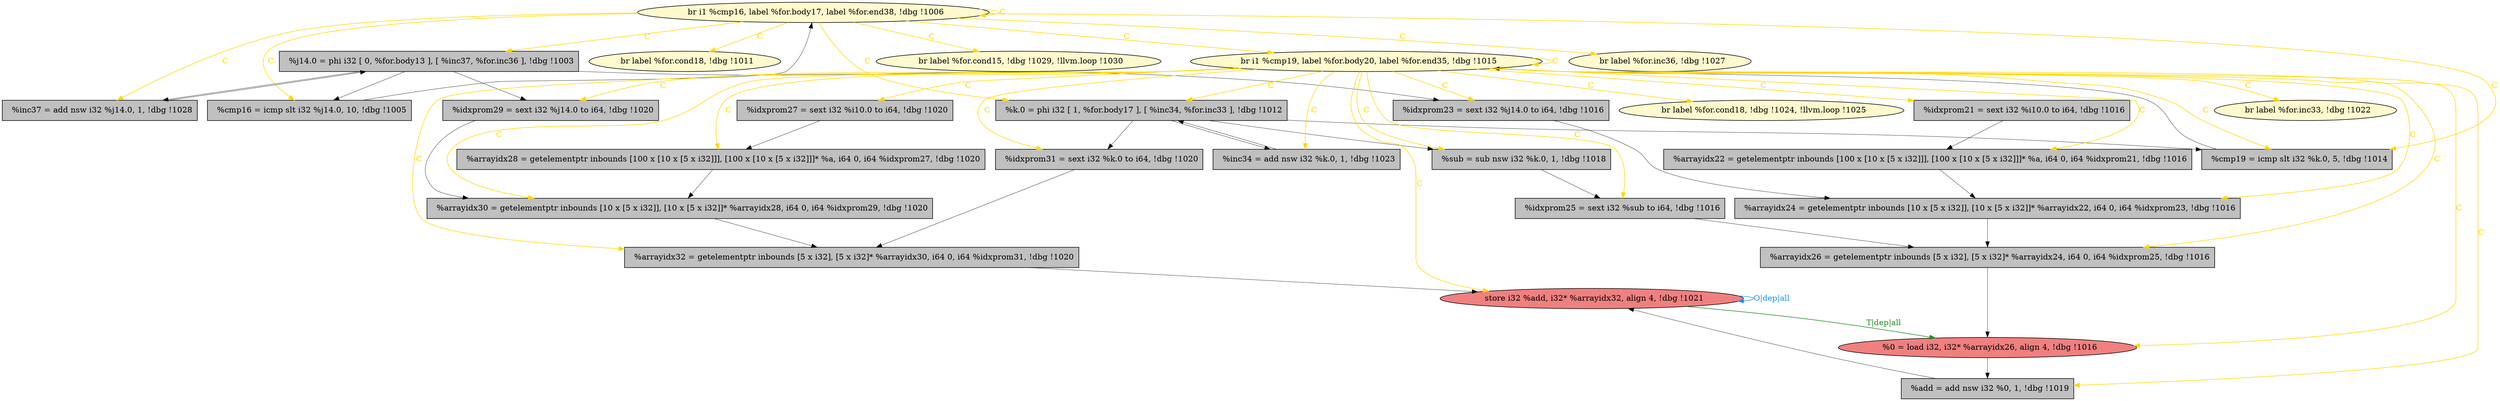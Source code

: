 
digraph G {


node773 [fillcolor=lemonchiffon,label="  br label %for.cond18, !dbg !1024, !llvm.loop !1025",shape=ellipse,style=filled ]
node772 [fillcolor=grey,label="  %j14.0 = phi i32 [ 0, %for.body13 ], [ %inc37, %for.inc36 ], !dbg !1003",shape=rectangle,style=filled ]
node770 [fillcolor=lemonchiffon,label="  br i1 %cmp16, label %for.body17, label %for.end38, !dbg !1006",shape=ellipse,style=filled ]
node767 [fillcolor=grey,label="  %idxprom29 = sext i32 %j14.0 to i64, !dbg !1020",shape=rectangle,style=filled ]
node764 [fillcolor=grey,label="  %cmp16 = icmp slt i32 %j14.0, 10, !dbg !1005",shape=rectangle,style=filled ]
node763 [fillcolor=grey,label="  %idxprom27 = sext i32 %i10.0 to i64, !dbg !1020",shape=rectangle,style=filled ]
node761 [fillcolor=grey,label="  %arrayidx26 = getelementptr inbounds [5 x i32], [5 x i32]* %arrayidx24, i64 0, i64 %idxprom25, !dbg !1016",shape=rectangle,style=filled ]
node771 [fillcolor=grey,label="  %k.0 = phi i32 [ 1, %for.body17 ], [ %inc34, %for.inc33 ], !dbg !1012",shape=rectangle,style=filled ]
node768 [fillcolor=lemonchiffon,label="  br label %for.cond18, !dbg !1011",shape=ellipse,style=filled ]
node750 [fillcolor=grey,label="  %inc37 = add nsw i32 %j14.0, 1, !dbg !1028",shape=rectangle,style=filled ]
node749 [fillcolor=lightcoral,label="  store i32 %add, i32* %arrayidx32, align 4, !dbg !1021",shape=ellipse,style=filled ]
node748 [fillcolor=grey,label="  %idxprom21 = sext i32 %i10.0 to i64, !dbg !1016",shape=rectangle,style=filled ]
node766 [fillcolor=grey,label="  %cmp19 = icmp slt i32 %k.0, 5, !dbg !1014",shape=rectangle,style=filled ]
node751 [fillcolor=grey,label="  %idxprom25 = sext i32 %sub to i64, !dbg !1016",shape=rectangle,style=filled ]
node754 [fillcolor=lemonchiffon,label="  br label %for.inc33, !dbg !1022",shape=ellipse,style=filled ]
node769 [fillcolor=lemonchiffon,label="  br label %for.cond15, !dbg !1029, !llvm.loop !1030",shape=ellipse,style=filled ]
node752 [fillcolor=grey,label="  %sub = sub nsw i32 %k.0, 1, !dbg !1018",shape=rectangle,style=filled ]
node745 [fillcolor=grey,label="  %idxprom23 = sext i32 %j14.0 to i64, !dbg !1016",shape=rectangle,style=filled ]
node753 [fillcolor=grey,label="  %arrayidx24 = getelementptr inbounds [10 x [5 x i32]], [10 x [5 x i32]]* %arrayidx22, i64 0, i64 %idxprom23, !dbg !1016",shape=rectangle,style=filled ]
node762 [fillcolor=grey,label="  %arrayidx28 = getelementptr inbounds [100 x [10 x [5 x i32]]], [100 x [10 x [5 x i32]]]* %a, i64 0, i64 %idxprom27, !dbg !1020",shape=rectangle,style=filled ]
node757 [fillcolor=grey,label="  %inc34 = add nsw i32 %k.0, 1, !dbg !1023",shape=rectangle,style=filled ]
node755 [fillcolor=lemonchiffon,label="  br i1 %cmp19, label %for.body20, label %for.end35, !dbg !1015",shape=ellipse,style=filled ]
node747 [fillcolor=grey,label="  %arrayidx22 = getelementptr inbounds [100 x [10 x [5 x i32]]], [100 x [10 x [5 x i32]]]* %a, i64 0, i64 %idxprom21, !dbg !1016",shape=rectangle,style=filled ]
node756 [fillcolor=grey,label="  %arrayidx30 = getelementptr inbounds [10 x [5 x i32]], [10 x [5 x i32]]* %arrayidx28, i64 0, i64 %idxprom29, !dbg !1020",shape=rectangle,style=filled ]
node746 [fillcolor=lemonchiffon,label="  br label %for.inc36, !dbg !1027",shape=ellipse,style=filled ]
node760 [fillcolor=grey,label="  %arrayidx32 = getelementptr inbounds [5 x i32], [5 x i32]* %arrayidx30, i64 0, i64 %idxprom31, !dbg !1020",shape=rectangle,style=filled ]
node758 [fillcolor=lightcoral,label="  %0 = load i32, i32* %arrayidx26, align 4, !dbg !1016",shape=ellipse,style=filled ]
node765 [fillcolor=grey,label="  %idxprom31 = sext i32 %k.0 to i64, !dbg !1020",shape=rectangle,style=filled ]
node759 [fillcolor=grey,label="  %add = add nsw i32 %0, 1, !dbg !1019",shape=rectangle,style=filled ]

node755->node751 [style=solid,color=gold,label="C",penwidth=1.0,fontcolor=gold ]
node755->node761 [style=solid,color=gold,label="C",penwidth=1.0,fontcolor=gold ]
node755->node762 [style=solid,color=gold,label="C",penwidth=1.0,fontcolor=gold ]
node749->node749 [style=solid,color=dodgerblue,label="O|dep|all",penwidth=1.0,fontcolor=dodgerblue ]
node772->node745 [style=solid,color=black,label="",penwidth=0.5,fontcolor=black ]
node770->node766 [style=solid,color=gold,label="C",penwidth=1.0,fontcolor=gold ]
node755->node763 [style=solid,color=gold,label="C",penwidth=1.0,fontcolor=gold ]
node772->node767 [style=solid,color=black,label="",penwidth=0.5,fontcolor=black ]
node770->node770 [style=solid,color=gold,label="C",penwidth=1.0,fontcolor=gold ]
node772->node750 [style=solid,color=black,label="",penwidth=0.5,fontcolor=black ]
node771->node766 [style=solid,color=black,label="",penwidth=0.5,fontcolor=black ]
node771->node757 [style=solid,color=black,label="",penwidth=0.5,fontcolor=black ]
node751->node761 [style=solid,color=black,label="",penwidth=0.5,fontcolor=black ]
node771->node765 [style=solid,color=black,label="",penwidth=0.5,fontcolor=black ]
node766->node755 [style=solid,color=black,label="",penwidth=0.5,fontcolor=black ]
node759->node749 [style=solid,color=black,label="",penwidth=0.5,fontcolor=black ]
node755->node767 [style=solid,color=gold,label="C",penwidth=1.0,fontcolor=gold ]
node755->node749 [style=solid,color=gold,label="C",penwidth=1.0,fontcolor=gold ]
node763->node762 [style=solid,color=black,label="",penwidth=0.5,fontcolor=black ]
node755->node765 [style=solid,color=gold,label="C",penwidth=1.0,fontcolor=gold ]
node756->node760 [style=solid,color=black,label="",penwidth=0.5,fontcolor=black ]
node770->node755 [style=solid,color=gold,label="C",penwidth=1.0,fontcolor=gold ]
node770->node750 [style=solid,color=gold,label="C",penwidth=1.0,fontcolor=gold ]
node748->node747 [style=solid,color=black,label="",penwidth=0.5,fontcolor=black ]
node755->node755 [style=solid,color=gold,label="C",penwidth=1.0,fontcolor=gold ]
node767->node756 [style=solid,color=black,label="",penwidth=0.5,fontcolor=black ]
node761->node758 [style=solid,color=black,label="",penwidth=0.5,fontcolor=black ]
node755->node758 [style=solid,color=gold,label="C",penwidth=1.0,fontcolor=gold ]
node770->node769 [style=solid,color=gold,label="C",penwidth=1.0,fontcolor=gold ]
node755->node752 [style=solid,color=gold,label="C",penwidth=1.0,fontcolor=gold ]
node770->node771 [style=solid,color=gold,label="C",penwidth=1.0,fontcolor=gold ]
node770->node764 [style=solid,color=gold,label="C",penwidth=1.0,fontcolor=gold ]
node755->node757 [style=solid,color=gold,label="C",penwidth=1.0,fontcolor=gold ]
node755->node773 [style=solid,color=gold,label="C",penwidth=1.0,fontcolor=gold ]
node755->node748 [style=solid,color=gold,label="C",penwidth=1.0,fontcolor=gold ]
node770->node772 [style=solid,color=gold,label="C",penwidth=1.0,fontcolor=gold ]
node762->node756 [style=solid,color=black,label="",penwidth=0.5,fontcolor=black ]
node764->node770 [style=solid,color=black,label="",penwidth=0.5,fontcolor=black ]
node755->node745 [style=solid,color=gold,label="C",penwidth=1.0,fontcolor=gold ]
node749->node758 [style=solid,color=forestgreen,label="T|dep|all",penwidth=1.0,fontcolor=forestgreen ]
node772->node764 [style=solid,color=black,label="",penwidth=0.5,fontcolor=black ]
node755->node766 [style=solid,color=gold,label="C",penwidth=1.0,fontcolor=gold ]
node765->node760 [style=solid,color=black,label="",penwidth=0.5,fontcolor=black ]
node747->node753 [style=solid,color=black,label="",penwidth=0.5,fontcolor=black ]
node755->node771 [style=solid,color=gold,label="C",penwidth=1.0,fontcolor=gold ]
node770->node768 [style=solid,color=gold,label="C",penwidth=1.0,fontcolor=gold ]
node755->node760 [style=solid,color=gold,label="C",penwidth=1.0,fontcolor=gold ]
node753->node761 [style=solid,color=black,label="",penwidth=0.5,fontcolor=black ]
node755->node759 [style=solid,color=gold,label="C",penwidth=1.0,fontcolor=gold ]
node771->node752 [style=solid,color=black,label="",penwidth=0.5,fontcolor=black ]
node755->node756 [style=solid,color=gold,label="C",penwidth=1.0,fontcolor=gold ]
node755->node754 [style=solid,color=gold,label="C",penwidth=1.0,fontcolor=gold ]
node750->node772 [style=solid,color=black,label="",penwidth=0.5,fontcolor=black ]
node745->node753 [style=solid,color=black,label="",penwidth=0.5,fontcolor=black ]
node755->node747 [style=solid,color=gold,label="C",penwidth=1.0,fontcolor=gold ]
node755->node753 [style=solid,color=gold,label="C",penwidth=1.0,fontcolor=gold ]
node758->node759 [style=solid,color=black,label="",penwidth=0.5,fontcolor=black ]
node760->node749 [style=solid,color=black,label="",penwidth=0.5,fontcolor=black ]
node752->node751 [style=solid,color=black,label="",penwidth=0.5,fontcolor=black ]
node757->node771 [style=solid,color=black,label="",penwidth=0.5,fontcolor=black ]
node770->node746 [style=solid,color=gold,label="C",penwidth=1.0,fontcolor=gold ]


}
